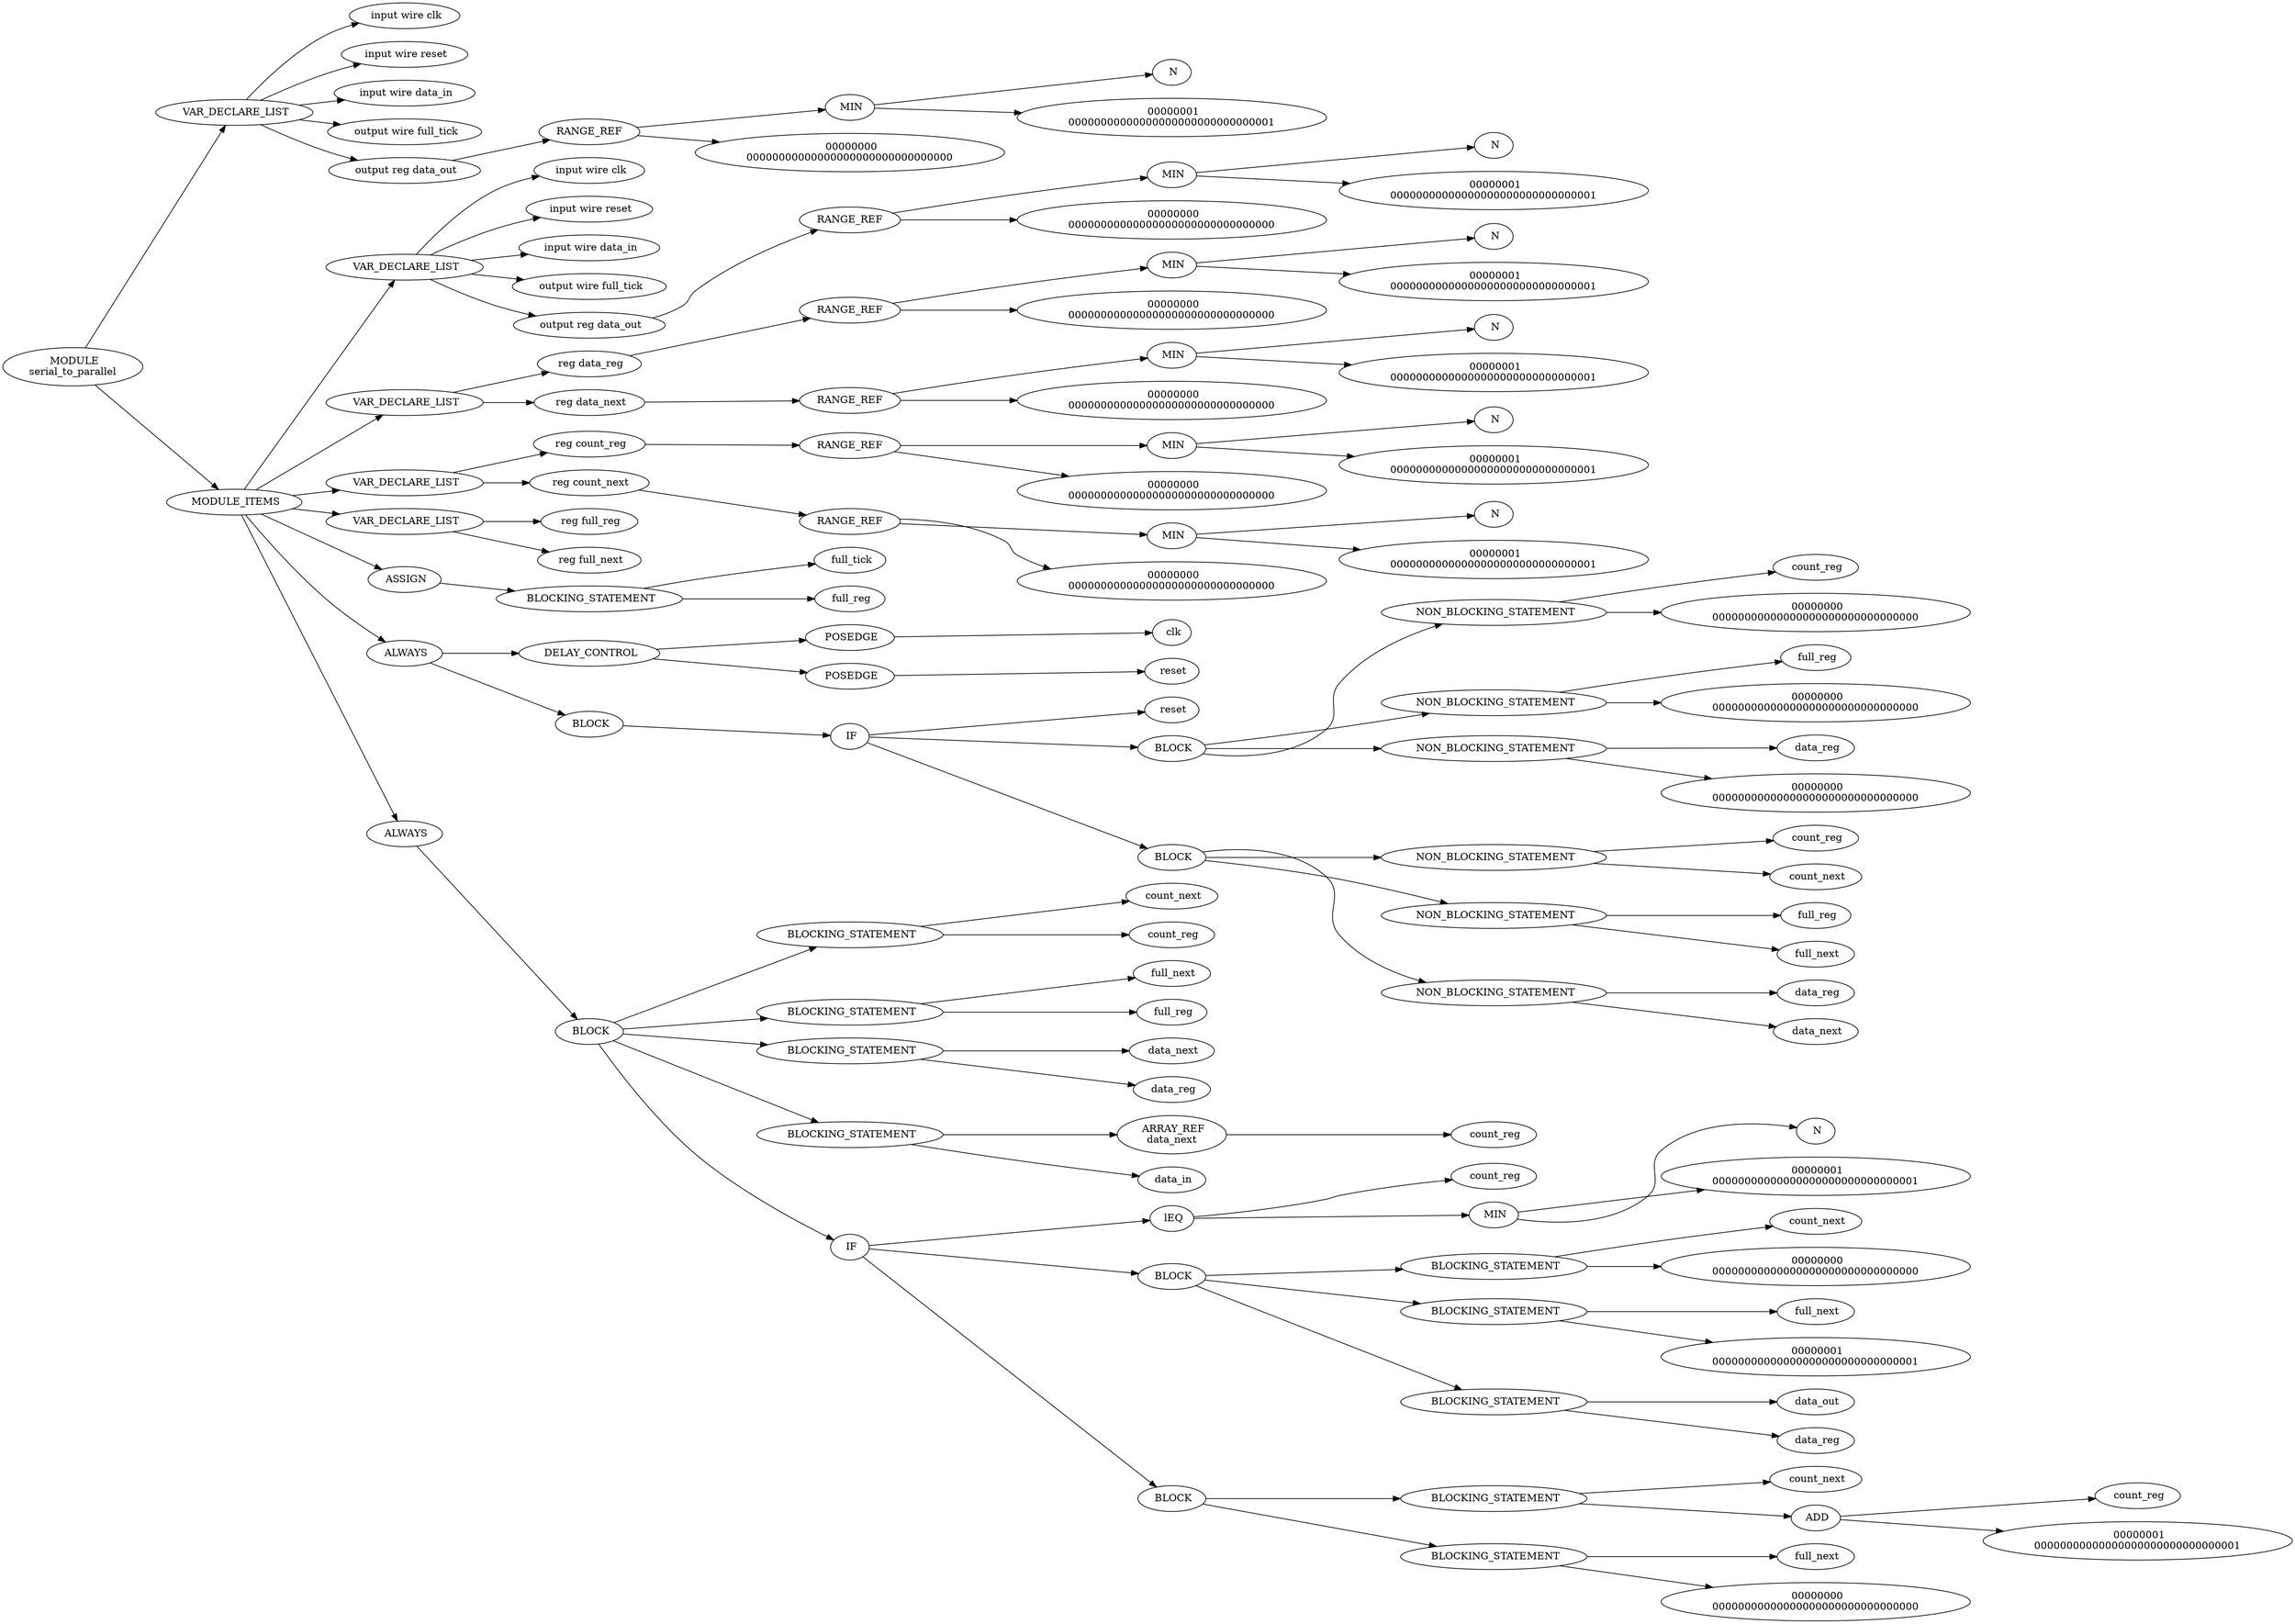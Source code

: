 digraph G {	
rankdir=LR;	
ranksep=.25;
	0 [label=< MODULE<br/>serial_to_parallel>];
	1 [label=< VAR_DECLARE_LIST>];
	0 -> 1;
	2 [label=< input wire clk>];
	1 -> 2;
	3 [label=< input wire reset>];
	1 -> 3;
	4 [label=< input wire data_in>];
	1 -> 4;
	5 [label=< output wire full_tick>];
	1 -> 5;
	6 [label=< output reg data_out>];
	1 -> 6;
	7 [label=<RANGE_REF>];
	6 -> 7;
	8 [label=< MIN>];
	7 -> 8;
	9 [label=< N>];
	8 -> 9;
	10 [label=< 00000001<br/>00000000000000000000000000000001>];
	8 -> 10;
	11 [label=< 00000000<br/>00000000000000000000000000000000>];
	7 -> 11;
	12 [label=< MODULE_ITEMS>];
	0 -> 12;
	13 [label=< VAR_DECLARE_LIST>];
	12 -> 13;
	14 [label=< input wire clk>];
	13 -> 14;
	15 [label=< input wire reset>];
	13 -> 15;
	16 [label=< input wire data_in>];
	13 -> 16;
	17 [label=< output wire full_tick>];
	13 -> 17;
	18 [label=< output reg data_out>];
	13 -> 18;
	19 [label=<RANGE_REF>];
	18 -> 19;
	20 [label=< MIN>];
	19 -> 20;
	21 [label=< N>];
	20 -> 21;
	22 [label=< 00000001<br/>00000000000000000000000000000001>];
	20 -> 22;
	23 [label=< 00000000<br/>00000000000000000000000000000000>];
	19 -> 23;
	24 [label=< VAR_DECLARE_LIST>];
	12 -> 24;
	25 [label=< reg data_reg>];
	24 -> 25;
	26 [label=<RANGE_REF>];
	25 -> 26;
	27 [label=< MIN>];
	26 -> 27;
	28 [label=< N>];
	27 -> 28;
	29 [label=< 00000001<br/>00000000000000000000000000000001>];
	27 -> 29;
	30 [label=< 00000000<br/>00000000000000000000000000000000>];
	26 -> 30;
	31 [label=< reg data_next>];
	24 -> 31;
	32 [label=<RANGE_REF>];
	31 -> 32;
	33 [label=< MIN>];
	32 -> 33;
	34 [label=< N>];
	33 -> 34;
	35 [label=< 00000001<br/>00000000000000000000000000000001>];
	33 -> 35;
	36 [label=< 00000000<br/>00000000000000000000000000000000>];
	32 -> 36;
	37 [label=< VAR_DECLARE_LIST>];
	12 -> 37;
	38 [label=< reg count_reg>];
	37 -> 38;
	39 [label=<RANGE_REF>];
	38 -> 39;
	40 [label=< MIN>];
	39 -> 40;
	41 [label=< N>];
	40 -> 41;
	42 [label=< 00000001<br/>00000000000000000000000000000001>];
	40 -> 42;
	43 [label=< 00000000<br/>00000000000000000000000000000000>];
	39 -> 43;
	44 [label=< reg count_next>];
	37 -> 44;
	45 [label=<RANGE_REF>];
	44 -> 45;
	46 [label=< MIN>];
	45 -> 46;
	47 [label=< N>];
	46 -> 47;
	48 [label=< 00000001<br/>00000000000000000000000000000001>];
	46 -> 48;
	49 [label=< 00000000<br/>00000000000000000000000000000000>];
	45 -> 49;
	50 [label=< VAR_DECLARE_LIST>];
	12 -> 50;
	51 [label=< reg full_reg>];
	50 -> 51;
	52 [label=< reg full_next>];
	50 -> 52;
	53 [label=< ASSIGN>];
	12 -> 53;
	54 [label=< BLOCKING_STATEMENT>];
	53 -> 54;
	55 [label=< full_tick>];
	54 -> 55;
	56 [label=< full_reg>];
	54 -> 56;
	57 [label=< ALWAYS>];
	12 -> 57;
	58 [label=< DELAY_CONTROL>];
	57 -> 58;
	59 [label=< POSEDGE>];
	58 -> 59;
	60 [label=< clk>];
	59 -> 60;
	61 [label=< POSEDGE>];
	58 -> 61;
	62 [label=< reset>];
	61 -> 62;
	63 [label=< BLOCK>];
	57 -> 63;
	64 [label=< IF>];
	63 -> 64;
	65 [label=< reset>];
	64 -> 65;
	66 [label=< BLOCK>];
	64 -> 66;
	67 [label=< NON_BLOCKING_STATEMENT>];
	66 -> 67;
	68 [label=< count_reg>];
	67 -> 68;
	69 [label=< 00000000<br/>00000000000000000000000000000000>];
	67 -> 69;
	70 [label=< NON_BLOCKING_STATEMENT>];
	66 -> 70;
	71 [label=< full_reg>];
	70 -> 71;
	72 [label=< 00000000<br/>00000000000000000000000000000000>];
	70 -> 72;
	73 [label=< NON_BLOCKING_STATEMENT>];
	66 -> 73;
	74 [label=< data_reg>];
	73 -> 74;
	75 [label=< 00000000<br/>00000000000000000000000000000000>];
	73 -> 75;
	76 [label=< BLOCK>];
	64 -> 76;
	77 [label=< NON_BLOCKING_STATEMENT>];
	76 -> 77;
	78 [label=< count_reg>];
	77 -> 78;
	79 [label=< count_next>];
	77 -> 79;
	80 [label=< NON_BLOCKING_STATEMENT>];
	76 -> 80;
	81 [label=< full_reg>];
	80 -> 81;
	82 [label=< full_next>];
	80 -> 82;
	83 [label=< NON_BLOCKING_STATEMENT>];
	76 -> 83;
	84 [label=< data_reg>];
	83 -> 84;
	85 [label=< data_next>];
	83 -> 85;
	86 [label=< ALWAYS>];
	12 -> 86;
	87 [label=< BLOCK>];
	86 -> 87;
	88 [label=< BLOCKING_STATEMENT>];
	87 -> 88;
	89 [label=< count_next>];
	88 -> 89;
	90 [label=< count_reg>];
	88 -> 90;
	91 [label=< BLOCKING_STATEMENT>];
	87 -> 91;
	92 [label=< full_next>];
	91 -> 92;
	93 [label=< full_reg>];
	91 -> 93;
	94 [label=< BLOCKING_STATEMENT>];
	87 -> 94;
	95 [label=< data_next>];
	94 -> 95;
	96 [label=< data_reg>];
	94 -> 96;
	97 [label=< BLOCKING_STATEMENT>];
	87 -> 97;
	98 [label=< ARRAY_REF<br/>data_next>];
	97 -> 98;
	99 [label=< count_reg>];
	98 -> 99;
	100 [label=< data_in>];
	97 -> 100;
	101 [label=< IF>];
	87 -> 101;
	102 [label=< lEQ>];
	101 -> 102;
	103 [label=< count_reg>];
	102 -> 103;
	104 [label=< MIN>];
	102 -> 104;
	105 [label=< N>];
	104 -> 105;
	106 [label=< 00000001<br/>00000000000000000000000000000001>];
	104 -> 106;
	107 [label=< BLOCK>];
	101 -> 107;
	108 [label=< BLOCKING_STATEMENT>];
	107 -> 108;
	109 [label=< count_next>];
	108 -> 109;
	110 [label=< 00000000<br/>00000000000000000000000000000000>];
	108 -> 110;
	111 [label=< BLOCKING_STATEMENT>];
	107 -> 111;
	112 [label=< full_next>];
	111 -> 112;
	113 [label=< 00000001<br/>00000000000000000000000000000001>];
	111 -> 113;
	114 [label=< BLOCKING_STATEMENT>];
	107 -> 114;
	115 [label=< data_out>];
	114 -> 115;
	116 [label=< data_reg>];
	114 -> 116;
	117 [label=< BLOCK>];
	101 -> 117;
	118 [label=< BLOCKING_STATEMENT>];
	117 -> 118;
	119 [label=< count_next>];
	118 -> 119;
	120 [label=< ADD>];
	118 -> 120;
	121 [label=< count_reg>];
	120 -> 121;
	122 [label=< 00000001<br/>00000000000000000000000000000001>];
	120 -> 122;
	123 [label=< BLOCKING_STATEMENT>];
	117 -> 123;
	124 [label=< full_next>];
	123 -> 124;
	125 [label=< 00000000<br/>00000000000000000000000000000000>];
	123 -> 125;
}
